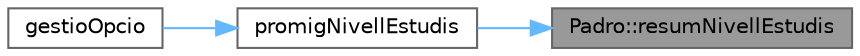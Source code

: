 digraph "Padro::resumNivellEstudis"
{
 // LATEX_PDF_SIZE
  bgcolor="transparent";
  edge [fontname=Helvetica,fontsize=10,labelfontname=Helvetica,labelfontsize=10];
  node [fontname=Helvetica,fontsize=10,shape=box,height=0.2,width=0.4];
  rankdir="RL";
  Node1 [id="Node000001",label="Padro::resumNivellEstudis",height=0.2,width=0.4,color="gray40", fillcolor="grey60", style="filled", fontcolor="black",tooltip="Obtiene un resumen del nivel de estudios por distrito y año."];
  Node1 -> Node2 [id="edge3_Node000001_Node000002",dir="back",color="steelblue1",style="solid",tooltip=" "];
  Node2 [id="Node000002",label="promigNivellEstudis",height=0.2,width=0.4,color="grey40", fillcolor="white", style="filled",URL="$main_8cpp.html#ac0820cbfdc3be0336e62fd7f91295345",tooltip="Muestra el resumen del nivel de estudios por año y distrito."];
  Node2 -> Node3 [id="edge4_Node000002_Node000003",dir="back",color="steelblue1",style="solid",tooltip=" "];
  Node3 [id="Node000003",label="gestioOpcio",height=0.2,width=0.4,color="grey40", fillcolor="white", style="filled",URL="$main_8cpp.html#a5289933794b2beb79f44578f8d07af19",tooltip="Gestiona las opciones seleccionadas por el usuario."];
}
